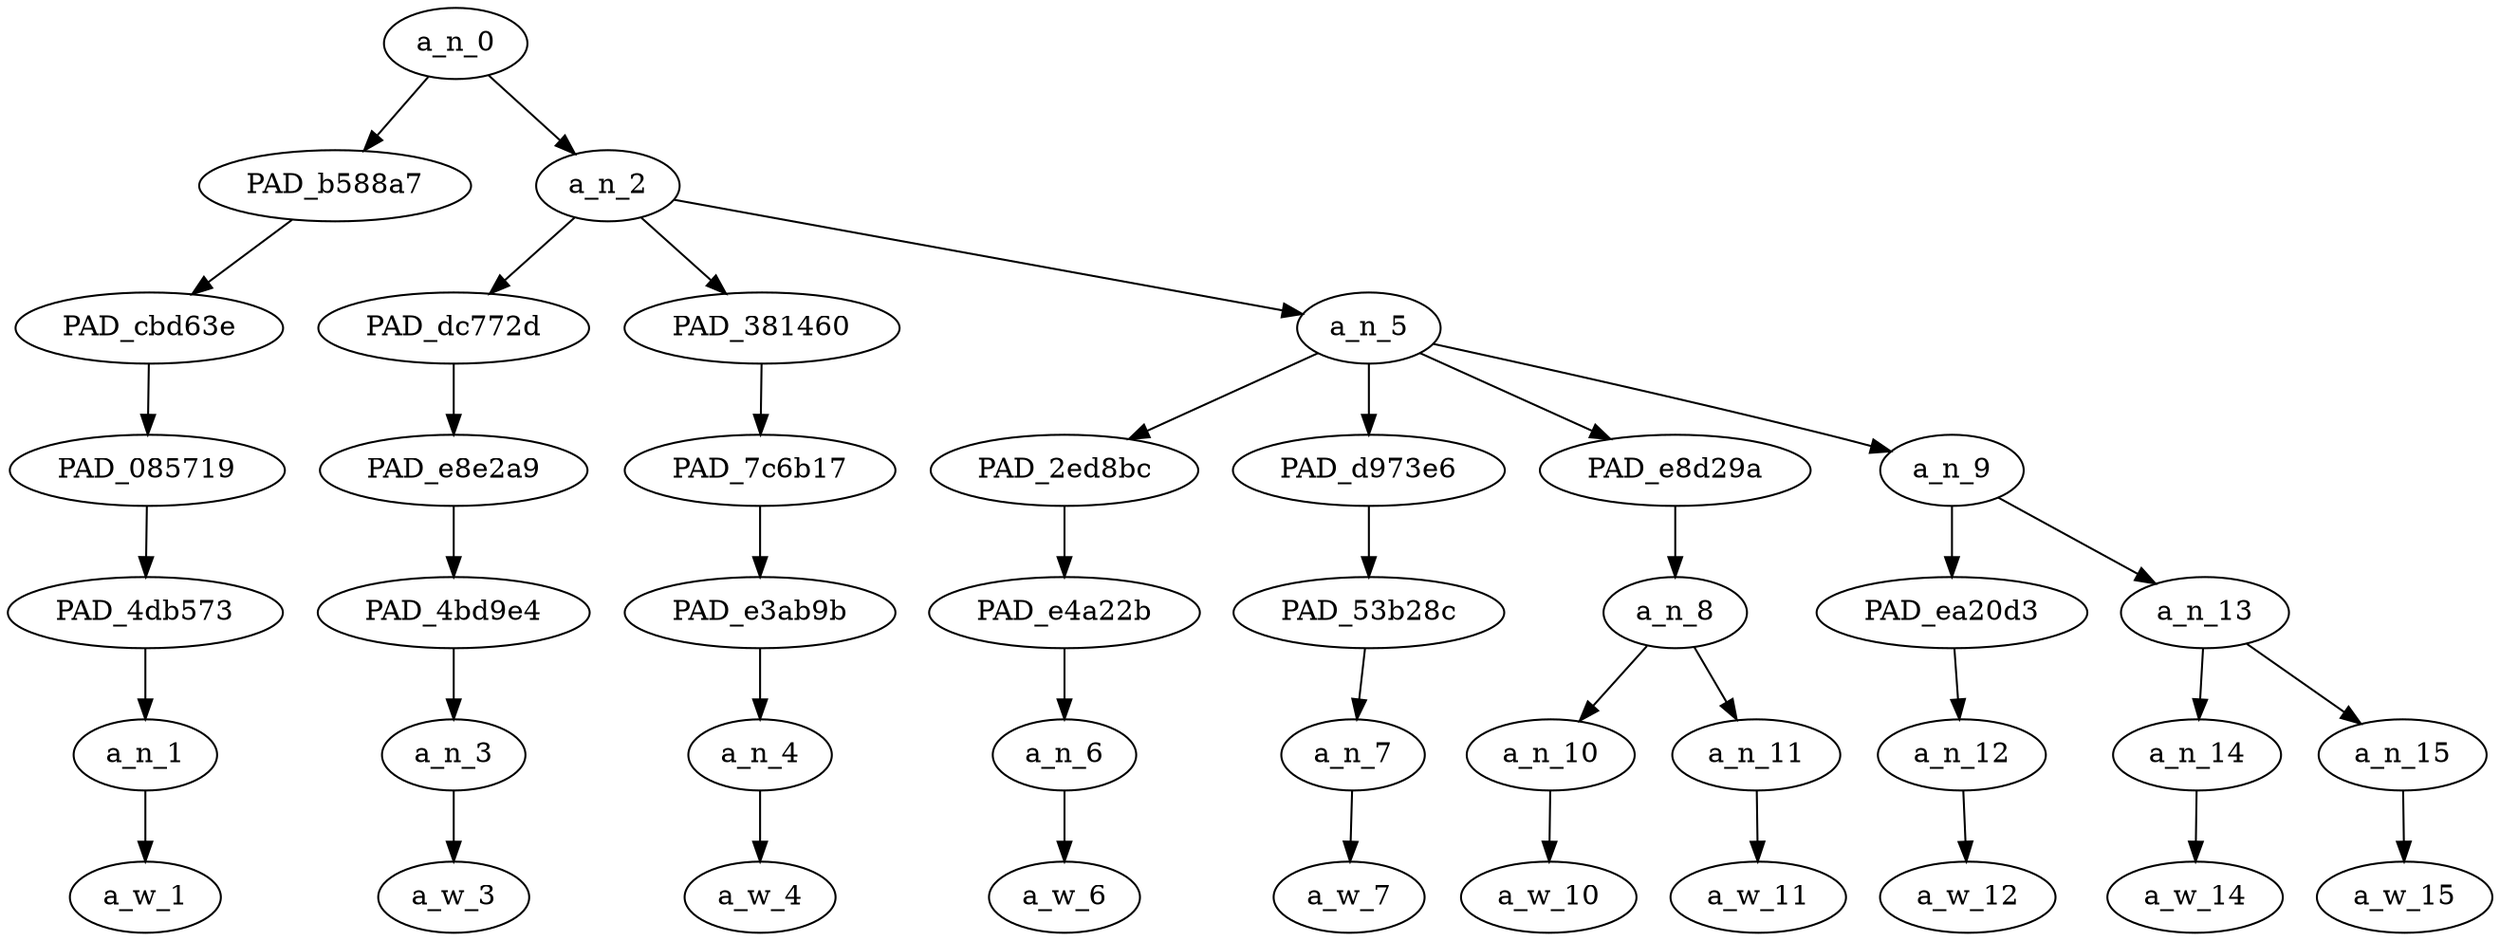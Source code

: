 strict digraph "" {
	a_n_0	[div_dir=1,
		index=0,
		level=6,
		pos="1.34375,6!",
		text_span="[0, 1, 2, 3, 4, 5, 6, 7, 8, 9]",
		value=1.00000001];
	PAD_b588a7	[div_dir=-1,
		index=0,
		level=5,
		pos="0.0,5!",
		text_span="[0]",
		value=0.06287955];
	a_n_0 -> PAD_b588a7;
	a_n_2	[div_dir=1,
		index=1,
		level=5,
		pos="2.6875,5!",
		text_span="[1, 2, 3, 4, 5, 6, 7, 8, 9]",
		value=0.93653468];
	a_n_0 -> a_n_2;
	PAD_cbd63e	[div_dir=-1,
		index=0,
		level=4,
		pos="0.0,4!",
		text_span="[0]",
		value=0.06287955];
	PAD_b588a7 -> PAD_cbd63e;
	PAD_085719	[div_dir=-1,
		index=0,
		level=3,
		pos="0.0,3!",
		text_span="[0]",
		value=0.06287955];
	PAD_cbd63e -> PAD_085719;
	PAD_4db573	[div_dir=-1,
		index=0,
		level=2,
		pos="0.0,2!",
		text_span="[0]",
		value=0.06287955];
	PAD_085719 -> PAD_4db573;
	a_n_1	[div_dir=-1,
		index=0,
		level=1,
		pos="0.0,1!",
		text_span="[0]",
		value=0.06287955];
	PAD_4db573 -> a_n_1;
	a_w_1	[div_dir=0,
		index=0,
		level=0,
		pos="0,0!",
		text_span="[0]",
		value=if];
	a_n_1 -> a_w_1;
	PAD_dc772d	[div_dir=1,
		index=1,
		level=4,
		pos="1.0,4!",
		text_span="[1]",
		value=0.07757560];
	a_n_2 -> PAD_dc772d;
	PAD_381460	[div_dir=1,
		index=2,
		level=4,
		pos="2.0,4!",
		text_span="[2]",
		value=0.06996930];
	a_n_2 -> PAD_381460;
	a_n_5	[div_dir=1,
		index=3,
		level=4,
		pos="5.0625,4!",
		text_span="[3, 4, 5, 6, 7, 8, 9]",
		value=0.78837101];
	a_n_2 -> a_n_5;
	PAD_e8e2a9	[div_dir=1,
		index=1,
		level=3,
		pos="1.0,3!",
		text_span="[1]",
		value=0.07757560];
	PAD_dc772d -> PAD_e8e2a9;
	PAD_4bd9e4	[div_dir=1,
		index=1,
		level=2,
		pos="1.0,2!",
		text_span="[1]",
		value=0.07757560];
	PAD_e8e2a9 -> PAD_4bd9e4;
	a_n_3	[div_dir=1,
		index=1,
		level=1,
		pos="1.0,1!",
		text_span="[1]",
		value=0.07757560];
	PAD_4bd9e4 -> a_n_3;
	a_w_3	[div_dir=0,
		index=1,
		level=0,
		pos="1,0!",
		text_span="[1]",
		value=she];
	a_n_3 -> a_w_3;
	PAD_7c6b17	[div_dir=1,
		index=2,
		level=3,
		pos="2.0,3!",
		text_span="[2]",
		value=0.06996930];
	PAD_381460 -> PAD_7c6b17;
	PAD_e3ab9b	[div_dir=1,
		index=2,
		level=2,
		pos="2.0,2!",
		text_span="[2]",
		value=0.06996930];
	PAD_7c6b17 -> PAD_e3ab9b;
	a_n_4	[div_dir=1,
		index=2,
		level=1,
		pos="2.0,1!",
		text_span="[2]",
		value=0.06996930];
	PAD_e3ab9b -> a_n_4;
	a_w_4	[div_dir=0,
		index=2,
		level=0,
		pos="2,0!",
		text_span="[2]",
		value=not];
	a_n_4 -> a_w_4;
	PAD_2ed8bc	[div_dir=1,
		index=3,
		level=3,
		pos="3.0,3!",
		text_span="[3]",
		value=0.08388604];
	a_n_5 -> PAD_2ed8bc;
	PAD_d973e6	[div_dir=1,
		index=4,
		level=3,
		pos="4.0,3!",
		text_span="[4]",
		value=0.06830520];
	a_n_5 -> PAD_d973e6;
	PAD_e8d29a	[div_dir=1,
		index=5,
		level=3,
		pos="5.5,3!",
		text_span="[5, 6]",
		value=0.20673819];
	a_n_5 -> PAD_e8d29a;
	a_n_9	[div_dir=1,
		index=6,
		level=3,
		pos="7.75,3!",
		text_span="[7, 8, 9]",
		value=0.42911417];
	a_n_5 -> a_n_9;
	PAD_e4a22b	[div_dir=1,
		index=3,
		level=2,
		pos="3.0,2!",
		text_span="[3]",
		value=0.08388604];
	PAD_2ed8bc -> PAD_e4a22b;
	a_n_6	[div_dir=1,
		index=3,
		level=1,
		pos="3.0,1!",
		text_span="[3]",
		value=0.08388604];
	PAD_e4a22b -> a_n_6;
	a_w_6	[div_dir=0,
		index=3,
		level=0,
		pos="3,0!",
		text_span="[3]",
		value=bringing];
	a_n_6 -> a_w_6;
	PAD_53b28c	[div_dir=1,
		index=4,
		level=2,
		pos="4.0,2!",
		text_span="[4]",
		value=0.06830520];
	PAD_d973e6 -> PAD_53b28c;
	a_n_7	[div_dir=1,
		index=4,
		level=1,
		pos="4.0,1!",
		text_span="[4]",
		value=0.06830520];
	PAD_53b28c -> a_n_7;
	a_w_7	[div_dir=0,
		index=4,
		level=0,
		pos="4,0!",
		text_span="[4]",
		value=in];
	a_n_7 -> a_w_7;
	a_n_8	[div_dir=1,
		index=5,
		level=2,
		pos="5.5,2!",
		text_span="[5, 6]",
		value=0.20673819];
	PAD_e8d29a -> a_n_8;
	a_n_10	[div_dir=1,
		index=5,
		level=1,
		pos="5.0,1!",
		text_span="[5]",
		value=0.07979578];
	a_n_8 -> a_n_10;
	a_n_11	[div_dir=1,
		index=6,
		level=1,
		pos="6.0,1!",
		text_span="[6]",
		value=0.12660930];
	a_n_8 -> a_n_11;
	a_w_10	[div_dir=0,
		index=5,
		level=0,
		pos="5,0!",
		text_span="[5]",
		value=da];
	a_n_10 -> a_w_10;
	a_w_11	[div_dir=0,
		index=6,
		level=0,
		pos="6,0!",
		text_span="[6]",
		value=bag];
	a_n_11 -> a_w_11;
	PAD_ea20d3	[div_dir=-1,
		index=6,
		level=2,
		pos="7.0,2!",
		text_span="[7]",
		value=0.09577986];
	a_n_9 -> PAD_ea20d3;
	a_n_13	[div_dir=1,
		index=7,
		level=2,
		pos="8.5,2!",
		text_span="[8, 9]",
		value=0.33326950];
	a_n_9 -> a_n_13;
	a_n_12	[div_dir=-1,
		index=7,
		level=1,
		pos="7.0,1!",
		text_span="[7]",
		value=0.09577986];
	PAD_ea20d3 -> a_n_12;
	a_w_12	[div_dir=0,
		index=7,
		level=0,
		pos="7,0!",
		text_span="[7]",
		value=leave];
	a_n_12 -> a_w_12;
	a_n_14	[div_dir=1,
		index=8,
		level=1,
		pos="8.0,1!",
		text_span="[8]",
		value=0.13352569];
	a_n_13 -> a_n_14;
	a_n_15	[div_dir=1,
		index=9,
		level=1,
		pos="9.0,1!",
		text_span="[9]",
		value=0.19961386];
	a_n_13 -> a_n_15;
	a_w_14	[div_dir=0,
		index=8,
		level=0,
		pos="8,0!",
		text_span="[8]",
		value=dat];
	a_n_14 -> a_w_14;
	a_w_15	[div_dir=0,
		index=9,
		level=0,
		pos="9,0!",
		text_span="[9]",
		value=hoe];
	a_n_15 -> a_w_15;
}
